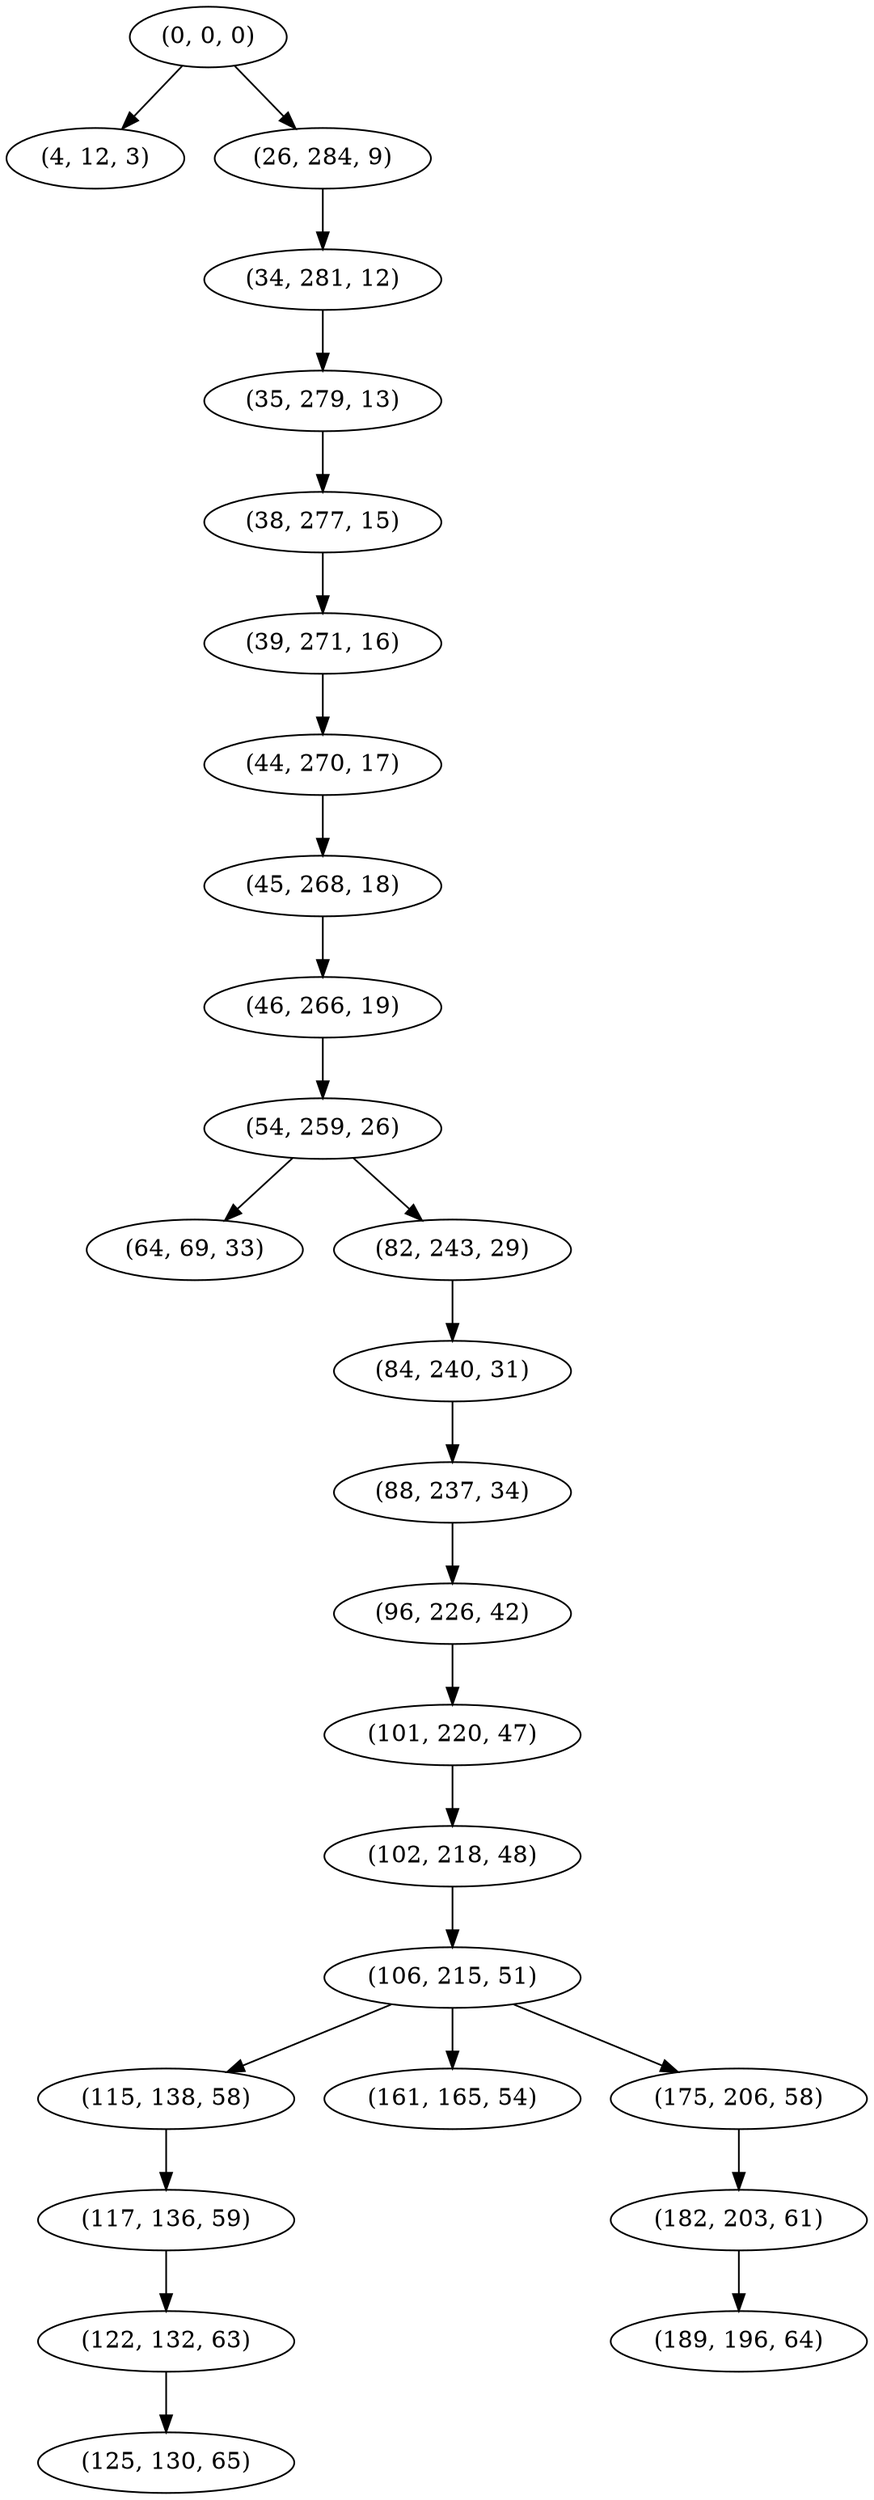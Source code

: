 digraph tree {
    "(0, 0, 0)";
    "(4, 12, 3)";
    "(26, 284, 9)";
    "(34, 281, 12)";
    "(35, 279, 13)";
    "(38, 277, 15)";
    "(39, 271, 16)";
    "(44, 270, 17)";
    "(45, 268, 18)";
    "(46, 266, 19)";
    "(54, 259, 26)";
    "(64, 69, 33)";
    "(82, 243, 29)";
    "(84, 240, 31)";
    "(88, 237, 34)";
    "(96, 226, 42)";
    "(101, 220, 47)";
    "(102, 218, 48)";
    "(106, 215, 51)";
    "(115, 138, 58)";
    "(117, 136, 59)";
    "(122, 132, 63)";
    "(125, 130, 65)";
    "(161, 165, 54)";
    "(175, 206, 58)";
    "(182, 203, 61)";
    "(189, 196, 64)";
    "(0, 0, 0)" -> "(4, 12, 3)";
    "(0, 0, 0)" -> "(26, 284, 9)";
    "(26, 284, 9)" -> "(34, 281, 12)";
    "(34, 281, 12)" -> "(35, 279, 13)";
    "(35, 279, 13)" -> "(38, 277, 15)";
    "(38, 277, 15)" -> "(39, 271, 16)";
    "(39, 271, 16)" -> "(44, 270, 17)";
    "(44, 270, 17)" -> "(45, 268, 18)";
    "(45, 268, 18)" -> "(46, 266, 19)";
    "(46, 266, 19)" -> "(54, 259, 26)";
    "(54, 259, 26)" -> "(64, 69, 33)";
    "(54, 259, 26)" -> "(82, 243, 29)";
    "(82, 243, 29)" -> "(84, 240, 31)";
    "(84, 240, 31)" -> "(88, 237, 34)";
    "(88, 237, 34)" -> "(96, 226, 42)";
    "(96, 226, 42)" -> "(101, 220, 47)";
    "(101, 220, 47)" -> "(102, 218, 48)";
    "(102, 218, 48)" -> "(106, 215, 51)";
    "(106, 215, 51)" -> "(115, 138, 58)";
    "(106, 215, 51)" -> "(161, 165, 54)";
    "(106, 215, 51)" -> "(175, 206, 58)";
    "(115, 138, 58)" -> "(117, 136, 59)";
    "(117, 136, 59)" -> "(122, 132, 63)";
    "(122, 132, 63)" -> "(125, 130, 65)";
    "(175, 206, 58)" -> "(182, 203, 61)";
    "(182, 203, 61)" -> "(189, 196, 64)";
}
